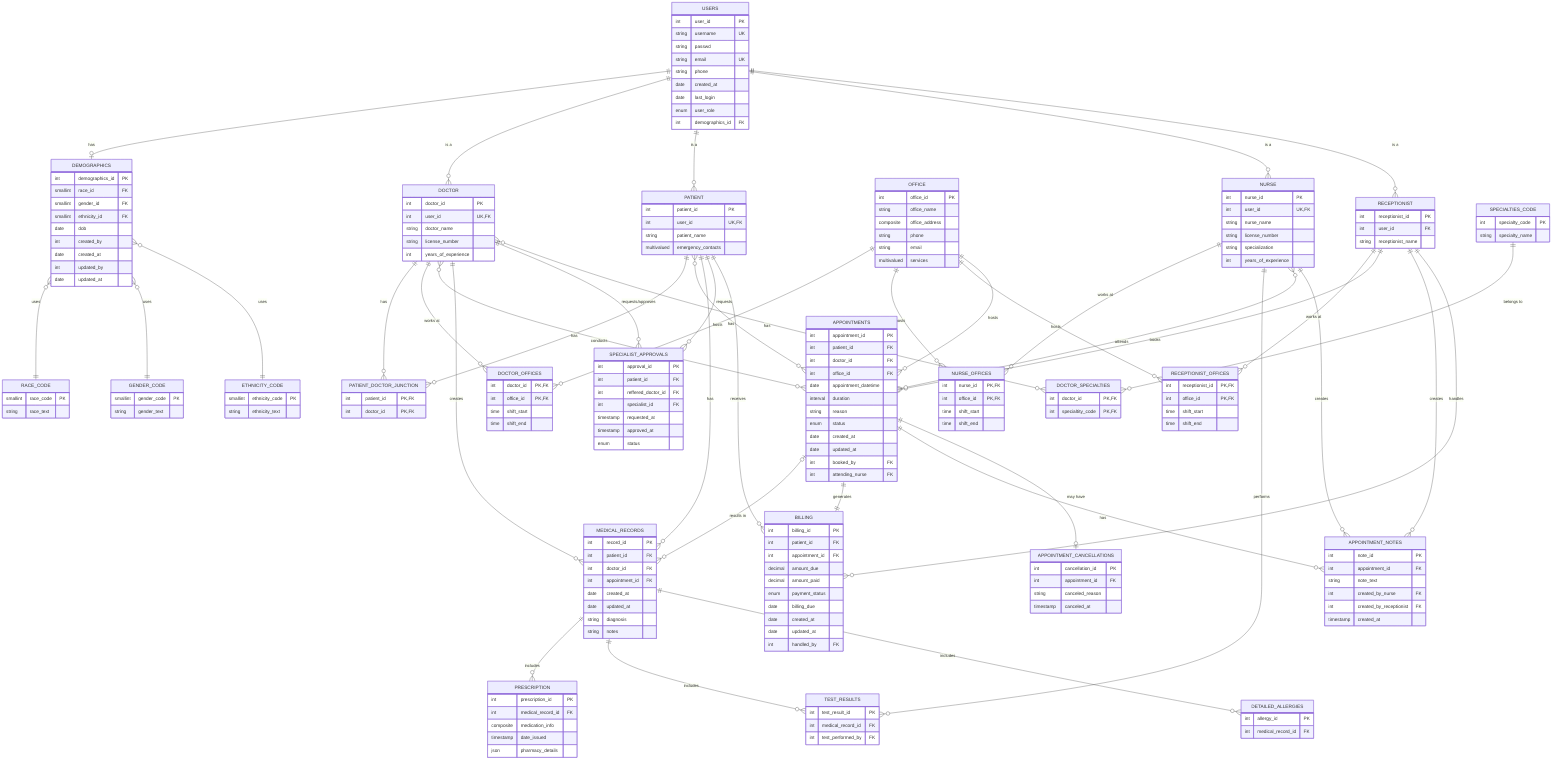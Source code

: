 erDiagram
    USERS {
        int user_id PK
        string username UK
        string passwd
        string email UK
        string phone
        date created_at
        date last_login
        enum user_role
        int demographics_id FK
    }
    DEMOGRAPHICS {
        int demographics_id PK
        smallint race_id FK
        smallint gender_id FK
        smallint ethnicity_id FK
        date dob
        int created_by
        date created_at
        int updated_by
        date updated_at
    }
    RACE_CODE {
        smallint race_code PK
        string race_text
    }
    GENDER_CODE {
        smallint gender_code PK
        string gender_text
    }
    ETHNICITY_CODE {
        smallint ethnicity_code PK
        string ethnicity_text
    }
    DOCTOR {
        int doctor_id PK
        int user_id UK, FK
        string doctor_name
        string license_number
        int years_of_experience
    }
    PATIENT {
        int patient_id PK
        int user_id UK, FK
        string patient_name
        multivalued emergency_contacts
    }
    PATIENT_DOCTOR_JUNCTION {
        int patient_id PK, FK
        int doctor_id PK, FK
    }
    OFFICE {
        int office_id PK
        string office_name
        composite office_address
        string phone
        string email
        multivalued services
    }
    DOCTOR_OFFICES {
        int doctor_id PK, FK
        int office_id PK, FK
        time shift_start
        time shift_end
    }
    NURSE {
        int nurse_id PK
        int user_id UK, FK
        string nurse_name
        string license_number
        string specialization
        int years_of_experience
    }
    NURSE_OFFICES {
        int nurse_id PK, FK
        int office_id PK, FK
        time shift_start
        time shift_end
    }
    RECEPTIONIST {
        int receptionist_id PK
        int user_id FK
        string receptionist_name
    }
    RECEPTIONIST_OFFICES {
        int receptionist_id PK, FK
        int office_id PK, FK
        time shift_start
        time shift_end
    }
    APPOINTMENTS {
        int appointment_id PK
        int patient_id FK
        int doctor_id FK
        int office_id FK
        date appointment_datetime
        interval duration
        string reason
        enum status
        date created_at
        date updated_at
        int booked_by FK
        int attending_nurse FK
    }
    MEDICAL_RECORDS {
        int record_id PK
        int patient_id FK
        int doctor_id FK
        int appointment_id FK
        date created_at
        date updated_at
        string diagnosis
        string notes
    }
    PRESCRIPTION {
        int prescription_id PK
        int medical_record_id FK
        composite medication_info
        timestamp date_issued
        json pharmacy_details
    }
    TEST_RESULTS {
        int test_result_id PK
        int medical_record_id FK
        int test_performed_by FK
    }
    DETAILED_ALLERGIES {
        int allergy_id PK
        int medical_record_id FK
    }
    SPECIALIST_APPROVALS {
        int approval_id PK
        int patient_id FK
        int reffered_doctor_id FK
        int specialist_id FK
        timestamp requested_at
        timestamp approved_at
        enum status
    }
    BILLING {
        int billing_id PK
        int patient_id FK
        int appointment_id FK
        decimal amount_due
        decimal amount_paid
        enum payment_status
        date billing_due
        date created_at
        date updated_at
        int handled_by FK
    }
    SPECIALTIES_CODE {
        int specialty_code PK
        string specialty_name
    }
    DOCTOR_SPECIALTIES {
        int doctor_id PK, FK
        int specialtity_code PK, FK
    }
    APPOINTMENT_NOTES {
        int note_id PK
        int appointment_id FK
        string note_text
        int created_by_nurse FK
        int created_by_receptionist FK
        timestamp created_at
    }
    APPOINTMENT_CANCELLATIONS {
        int cancellation_id PK
        int appointment_id FK
        string canceled_reason
        timestamp canceled_at
    }

    USERS ||--o| DEMOGRAPHICS : "has"
    DEMOGRAPHICS }o--|| RACE_CODE : "uses"
    DEMOGRAPHICS }o--|| GENDER_CODE : "uses"
    DEMOGRAPHICS }o--|| ETHNICITY_CODE : "uses"
    USERS ||--o{ DOCTOR : "is a"
    USERS ||--o{ PATIENT : "is a"
    USERS ||--o{ NURSE : "is a"
    USERS ||--o{ RECEPTIONIST : "is a"
    DOCTOR ||--o{ PATIENT_DOCTOR_JUNCTION : "has"
    PATIENT ||--o{ PATIENT_DOCTOR_JUNCTION : "has"
    DOCTOR ||--o{ DOCTOR_OFFICES : "works at"
    OFFICE ||--o{ DOCTOR_OFFICES : "hosts"
    NURSE ||--o{ NURSE_OFFICES : "works at"
    OFFICE ||--o{ NURSE_OFFICES : "hosts"
    RECEPTIONIST ||--o{ RECEPTIONIST_OFFICES : "works at"
    OFFICE ||--o{ RECEPTIONIST_OFFICES : "hosts"
    PATIENT }o--o{ APPOINTMENTS : "has"
    DOCTOR }o--o{ APPOINTMENTS : "conducts"
    OFFICE ||--o{ APPOINTMENTS : "hosts"
    PATIENT ||--o{ MEDICAL_RECORDS : "has"
    DOCTOR ||--o{ MEDICAL_RECORDS : "creates"
    APPOINTMENTS |o--o{ MEDICAL_RECORDS : "results in"
    MEDICAL_RECORDS ||--o{ PRESCRIPTION : "includes"
    MEDICAL_RECORDS ||--o{ TEST_RESULTS : "includes"
    MEDICAL_RECORDS ||--o{ DETAILED_ALLERGIES : "includes"
    NURSE ||--o{ TEST_RESULTS : "performs"
    PATIENT ||--o{ SPECIALIST_APPROVALS : "requests"
    DOCTOR ||--o{ SPECIALIST_APPROVALS : "requests/approves"
    PATIENT ||--o{ BILLING : "receives"
    APPOINTMENTS ||--|| BILLING : "generates"
    DOCTOR }o--o{ DOCTOR_SPECIALTIES : "has"
    SPECIALTIES_CODE ||--o{ DOCTOR_SPECIALTIES : "belongs to"
    RECEPTIONIST ||--o{ APPOINTMENTS : "books"
    NURSE }o--o{ APPOINTMENTS : "attends"
    APPOINTMENTS ||--o{ APPOINTMENT_NOTES : "has"
    NURSE ||--o{ APPOINTMENT_NOTES : "creates"
    RECEPTIONIST ||--o{ APPOINTMENT_NOTES : "creates"
    APPOINTMENTS ||--o| APPOINTMENT_CANCELLATIONS : "may have"
    RECEPTIONIST ||--o{ BILLING : "handles"
